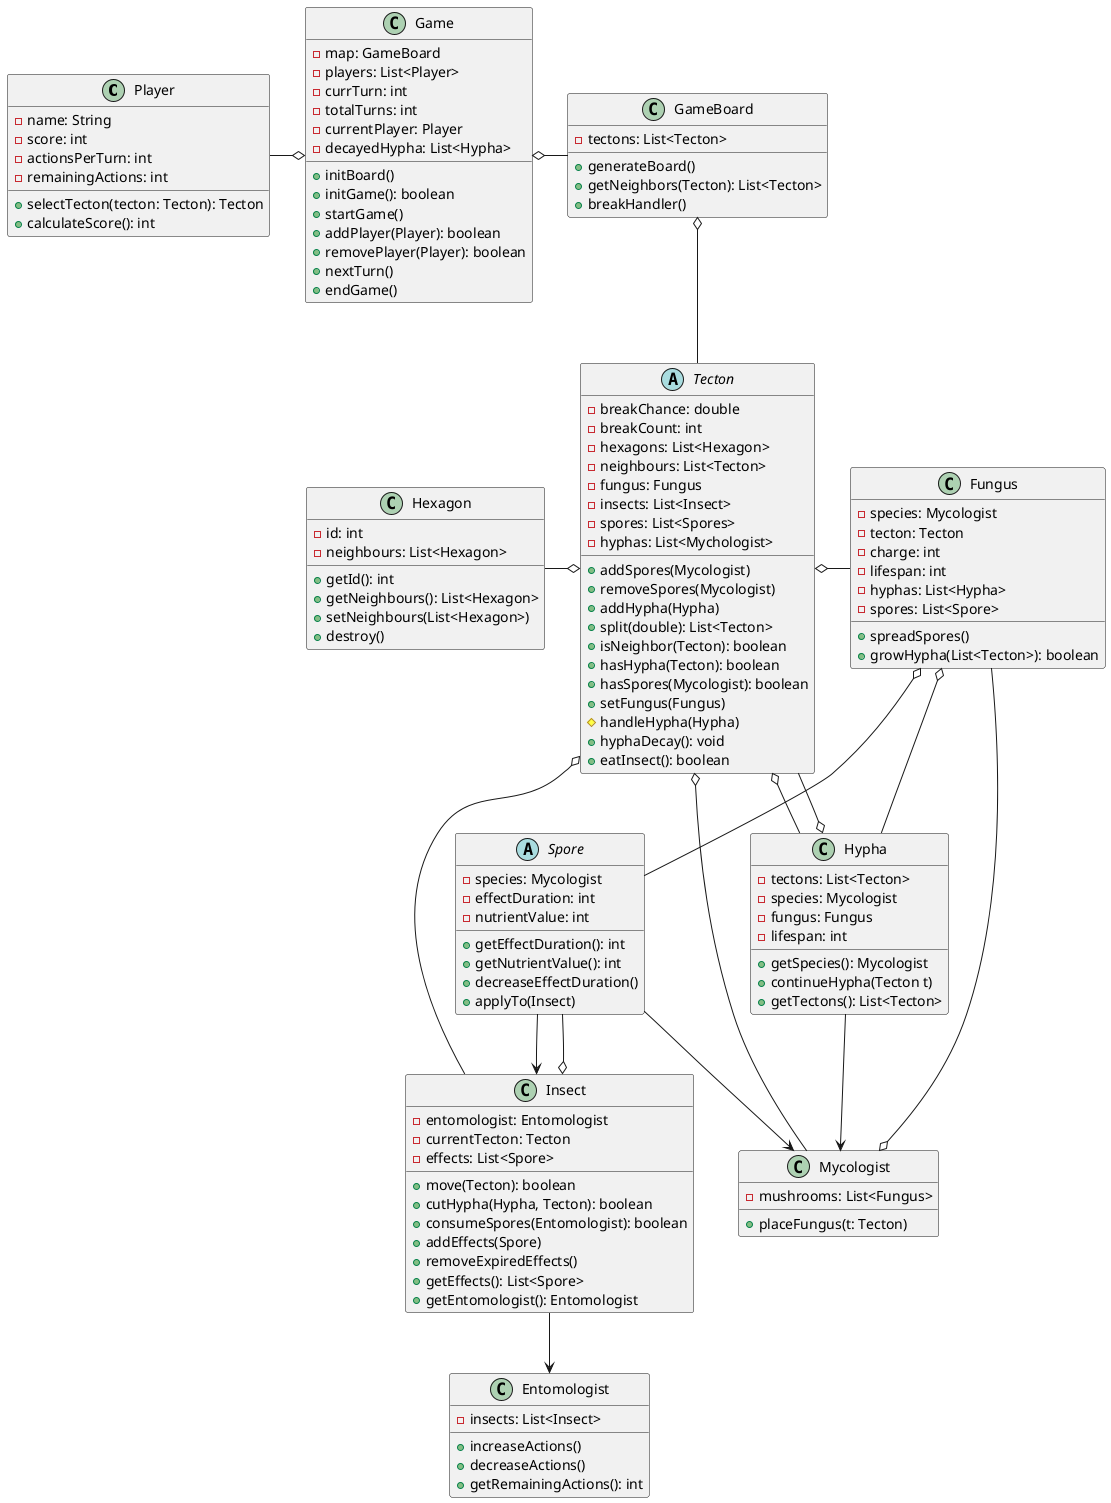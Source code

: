 @startuml

' NEM SZEREPELNEK BENNE A LESZÁRMAZOTTAK HOGY ÁTLÁTHATÓBB LEGYEN '
' --> : használja, de nem tartalmazza '
' ===== Alap játékosok és szereplők =====
class Player {
    - name: String
    - score: int
    - actionsPerTurn: int
    - remainingActions: int
    + selectTecton(tecton: Tecton): Tecton
    + calculateScore(): int
}

class Entomologist {
    - insects: List<Insect>
    + increaseActions()
    + decreaseActions()
    + getRemainingActions(): int
}

class Mycologist {
    - mushrooms: List<Fungus>
    + placeFungus(t: Tecton)
}

' ===== Térképelemek és logika =====
abstract class Tecton {
    - breakChance: double
    - breakCount: int
    - hexagons: List<Hexagon>
    - neighbours: List<Tecton>
    - fungus: Fungus
    - insects: List<Insect>
    - spores: List<Spores>
    - hyphas: List<Mychologist>
    + addSpores(Mycologist)
    + removeSpores(Mycologist)
    + addHypha(Hypha)
    + split(double): List<Tecton>
    + isNeighbor(Tecton): boolean
    + hasHypha(Tecton): boolean
    + hasSpores(Mycologist): boolean
    + setFungus(Fungus)
    # handleHypha(Hypha)
    + hyphaDecay(): void
    + eatInsect(): boolean
}

class Hexagon {
    - id: int
    - neighbours: List<Hexagon>
    + getId(): int
    + getNeighbours(): List<Hexagon>
    + setNeighbours(List<Hexagon>)
    + destroy()
}

class Hypha {
    - tectons: List<Tecton>
    - species: Mycologist
    - fungus: Fungus
    - lifespan: int 
    + getSpecies(): Mycologist
    + continueHypha(Tecton t)
    + getTectons(): List<Tecton>
}

class Fungus {
    - species: Mycologist
    - tecton: Tecton
    - charge: int
    - lifespan: int
    - hyphas: List<Hypha>
    - spores: List<Spore>
    + spreadSpores()
    + growHypha(List<Tecton>): boolean
}

' ===== Spórák és hatásaik =====
abstract class Spore {
    - species: Mycologist
    - effectDuration: int
    - nutrientValue: int
    + getEffectDuration(): int
    + getNutrientValue(): int
    + decreaseEffectDuration()
    + applyTo(Insect)
}

' ===== Insect logika =====
class Insect {
    - entomologist: Entomologist
    - currentTecton: Tecton
    - effects: List<Spore>
    + move(Tecton): boolean
    + cutHypha(Hypha, Tecton): boolean
    + consumeSpores(Entomologist): boolean
    + addEffects(Spore)
    + removeExpiredEffects()
    + getEffects(): List<Spore>
    + getEntomologist(): Entomologist
}

' ===== Game engine =====
class GameBoard {
    - tectons: List<Tecton>
    + generateBoard()
    + getNeighbors(Tecton): List<Tecton>
    + breakHandler()
}

class Game {
    - map: GameBoard
    - players: List<Player>
    - currTurn: int
    - totalTurns: int
    - currentPlayer: Player
    - decayedHypha: List<Hypha>
    + initBoard()
    + initGame(): boolean
    + startGame()
    + addPlayer(Player): boolean
    + removePlayer(Player): boolean
    + nextTurn()
    + endGame()
}

' ===== Kapcsolatok =====
Game o-r- GameBoard
Game o-l- Player
GameBoard o-- Tecton
Tecton o-l- Hexagon
Tecton o-- Hypha
Tecton o-- Insect
Tecton o-r- Fungus
Tecton o-- Mycologist
Insect o-- Spore
Insect --> Entomologist
Mycologist o-- Fungus
Fungus o-- Hypha
Fungus o-- Spore
Spore --> Insect
Spore --> Mycologist
Hypha o-- Tecton
Hypha --> Mycologist


@enduml
